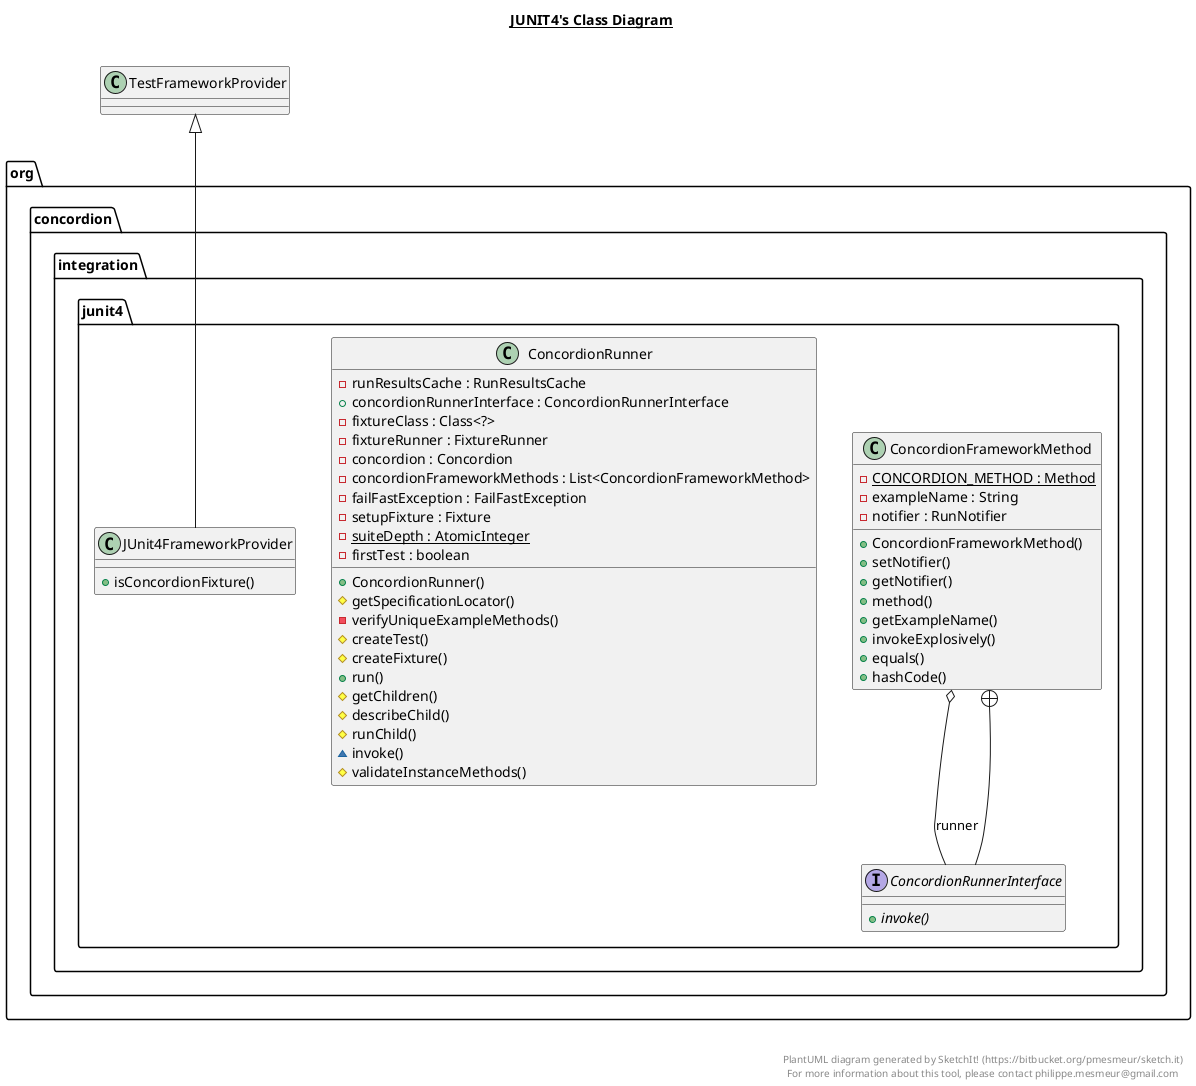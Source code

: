@startuml

title __JUNIT4's Class Diagram__\n

  package org.concordion {
    package org.concordion.integration {
      package org.concordion.integration.junit4 {
        class ConcordionFrameworkMethod {
            {static} - CONCORDION_METHOD : Method
            - exampleName : String
            - notifier : RunNotifier
            + ConcordionFrameworkMethod()
            + setNotifier()
            + getNotifier()
            + method()
            + getExampleName()
            + invokeExplosively()
            + equals()
            + hashCode()
        }
      }
    }
  }
  

  package org.concordion {
    package org.concordion.integration {
      package org.concordion.integration.junit4 {
        interface ConcordionRunnerInterface {
            {abstract} + invoke()
        }
      }
    }
  }
  

  package org.concordion {
    package org.concordion.integration {
      package org.concordion.integration.junit4 {
        class ConcordionRunner {
            - runResultsCache : RunResultsCache
            + concordionRunnerInterface : ConcordionRunnerInterface
            - fixtureClass : Class<?>
            - fixtureRunner : FixtureRunner
            - concordion : Concordion
            - concordionFrameworkMethods : List<ConcordionFrameworkMethod>
            - failFastException : FailFastException
            - setupFixture : Fixture
            {static} - suiteDepth : AtomicInteger
            - firstTest : boolean
            + ConcordionRunner()
            # getSpecificationLocator()
            - verifyUniqueExampleMethods()
            # createTest()
            # createFixture()
            + run()
            # getChildren()
            # describeChild()
            # runChild()
            ~ invoke()
            # validateInstanceMethods()
        }
      }
    }
  }
  

  package org.concordion {
    package org.concordion.integration {
      package org.concordion.integration.junit4 {
        class JUnit4FrameworkProvider {
            + isConcordionFixture()
        }
      }
    }
  }
  

  ConcordionFrameworkMethod o-- ConcordionRunnerInterface : runner
  ConcordionFrameworkMethod +-down- ConcordionRunnerInterface
  JUnit4FrameworkProvider -up-|> TestFrameworkProvider


right footer


PlantUML diagram generated by SketchIt! (https://bitbucket.org/pmesmeur/sketch.it)
For more information about this tool, please contact philippe.mesmeur@gmail.com
endfooter

@enduml
